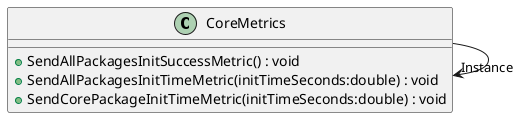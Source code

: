 @startuml
class CoreMetrics {
    + SendAllPackagesInitSuccessMetric() : void
    + SendAllPackagesInitTimeMetric(initTimeSeconds:double) : void
    + SendCorePackageInitTimeMetric(initTimeSeconds:double) : void
}
CoreMetrics --> "Instance" CoreMetrics
@enduml

